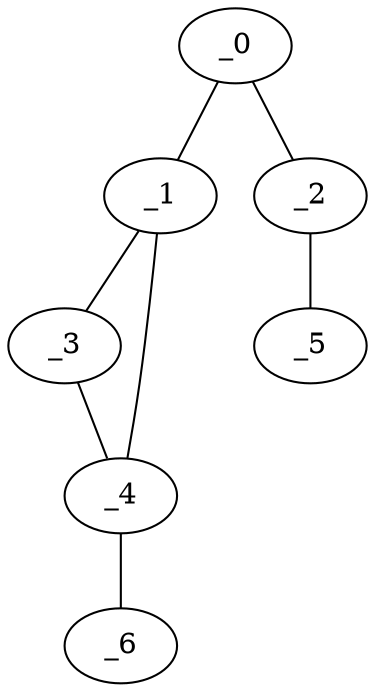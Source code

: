 graph KP1_0108 {
	_0	 [x="0.260253",
		y="2.93234"];
	_1	 [x="2.04151",
		y="2.68276"];
	_0 -- _1;
	_2	 [x="0.73",
		y="0.64"];
	_0 -- _2;
	_3	 [x="0.495506",
		y="1.88904"];
	_1 -- _3;
	_4	 [x="1.91",
		y="0.63"];
	_1 -- _4;
	_5	 [x="0.540949",
		y="1.35324"];
	_2 -- _5;
	_3 -- _4;
	_6	 [x="2.64948",
		y="2.61"];
	_4 -- _6;
}
